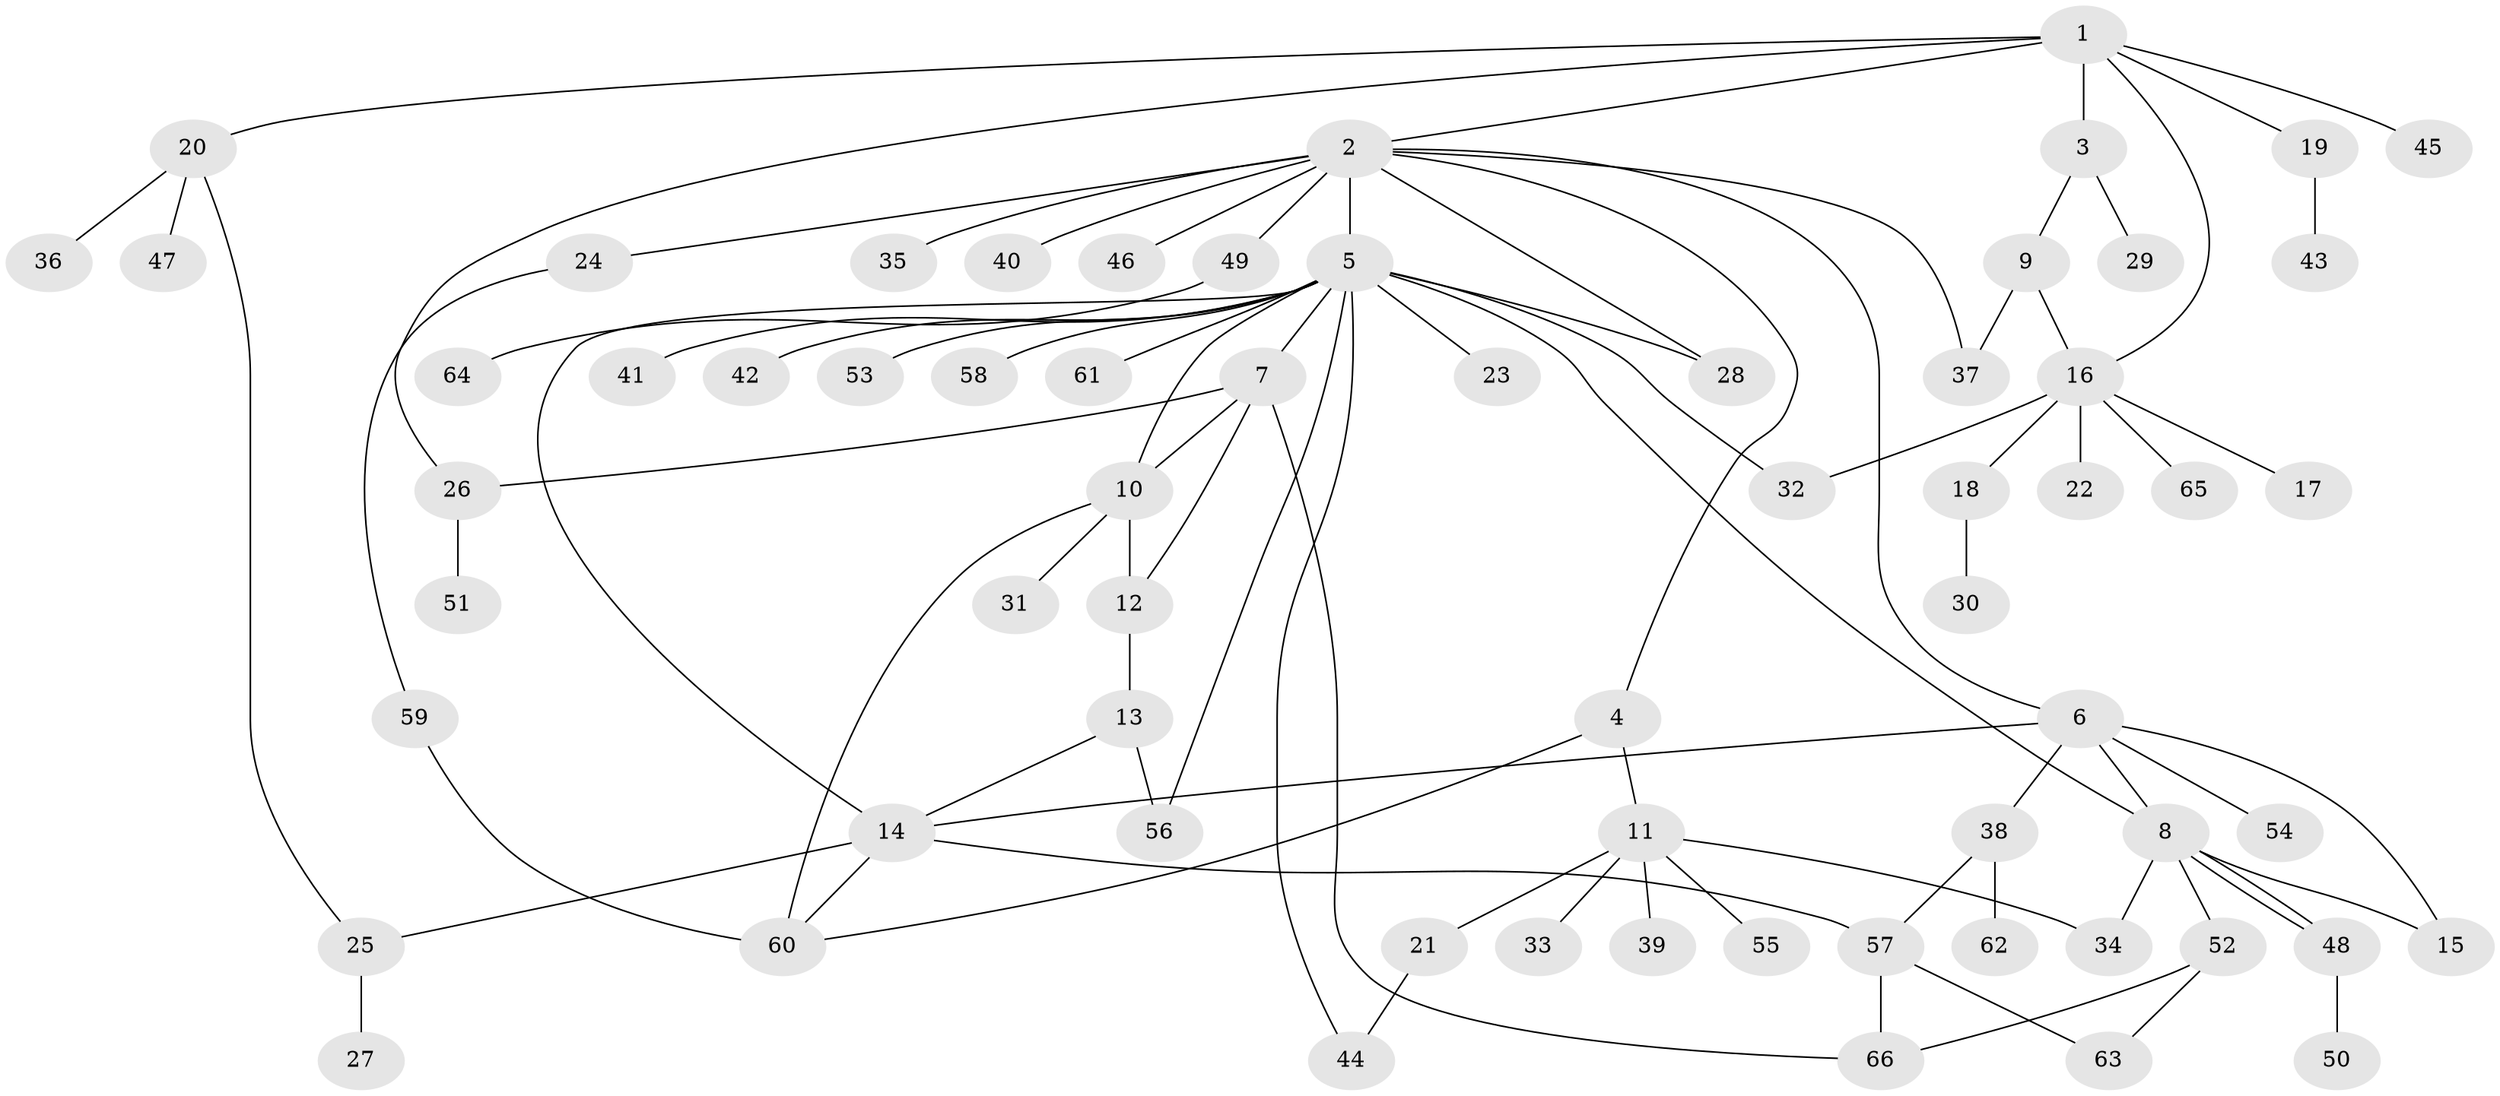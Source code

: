 // Generated by graph-tools (version 1.1) at 2025/26/03/09/25 03:26:08]
// undirected, 66 vertices, 88 edges
graph export_dot {
graph [start="1"]
  node [color=gray90,style=filled];
  1;
  2;
  3;
  4;
  5;
  6;
  7;
  8;
  9;
  10;
  11;
  12;
  13;
  14;
  15;
  16;
  17;
  18;
  19;
  20;
  21;
  22;
  23;
  24;
  25;
  26;
  27;
  28;
  29;
  30;
  31;
  32;
  33;
  34;
  35;
  36;
  37;
  38;
  39;
  40;
  41;
  42;
  43;
  44;
  45;
  46;
  47;
  48;
  49;
  50;
  51;
  52;
  53;
  54;
  55;
  56;
  57;
  58;
  59;
  60;
  61;
  62;
  63;
  64;
  65;
  66;
  1 -- 2;
  1 -- 3;
  1 -- 16;
  1 -- 19;
  1 -- 20;
  1 -- 26;
  1 -- 45;
  2 -- 4;
  2 -- 5;
  2 -- 6;
  2 -- 24;
  2 -- 28;
  2 -- 35;
  2 -- 37;
  2 -- 40;
  2 -- 46;
  2 -- 49;
  3 -- 9;
  3 -- 29;
  4 -- 11;
  4 -- 60;
  5 -- 7;
  5 -- 8;
  5 -- 10;
  5 -- 14;
  5 -- 23;
  5 -- 28;
  5 -- 32;
  5 -- 41;
  5 -- 42;
  5 -- 44;
  5 -- 53;
  5 -- 56;
  5 -- 58;
  5 -- 61;
  6 -- 8;
  6 -- 14;
  6 -- 15;
  6 -- 38;
  6 -- 54;
  7 -- 10;
  7 -- 12;
  7 -- 26;
  7 -- 66;
  8 -- 15;
  8 -- 34;
  8 -- 48;
  8 -- 48;
  8 -- 52;
  9 -- 16;
  9 -- 37;
  10 -- 12;
  10 -- 31;
  10 -- 60;
  11 -- 21;
  11 -- 33;
  11 -- 34;
  11 -- 39;
  11 -- 55;
  12 -- 13;
  13 -- 14;
  13 -- 56;
  14 -- 25;
  14 -- 57;
  14 -- 60;
  16 -- 17;
  16 -- 18;
  16 -- 22;
  16 -- 32;
  16 -- 65;
  18 -- 30;
  19 -- 43;
  20 -- 25;
  20 -- 36;
  20 -- 47;
  21 -- 44;
  24 -- 59;
  25 -- 27;
  26 -- 51;
  38 -- 57;
  38 -- 62;
  48 -- 50;
  49 -- 64;
  52 -- 63;
  52 -- 66;
  57 -- 63;
  57 -- 66;
  59 -- 60;
}

